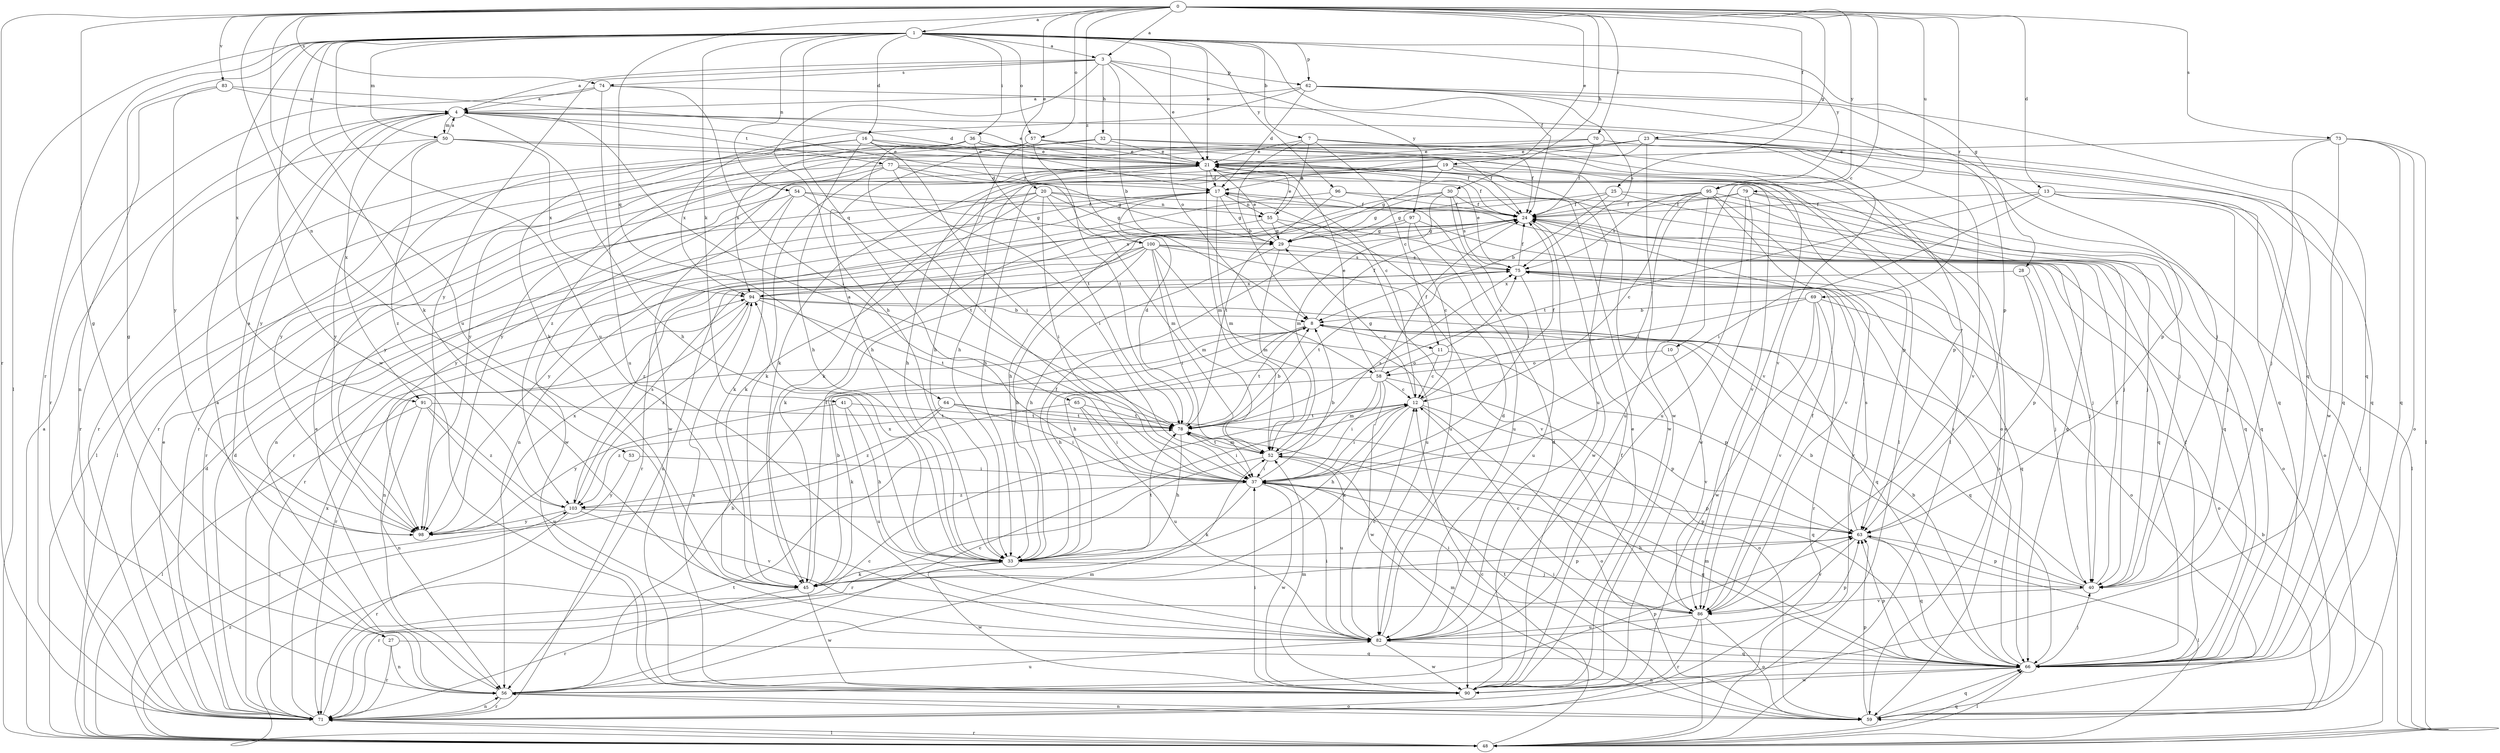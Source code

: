 strict digraph  {
0;
1;
3;
4;
7;
8;
10;
11;
12;
13;
16;
17;
19;
20;
21;
23;
24;
25;
27;
28;
29;
30;
32;
33;
36;
37;
40;
41;
45;
48;
50;
52;
53;
54;
55;
56;
57;
58;
59;
62;
63;
64;
65;
66;
69;
70;
71;
73;
74;
75;
77;
78;
79;
82;
83;
86;
90;
91;
94;
95;
96;
97;
98;
100;
103;
0 -> 1  [label=a];
0 -> 3  [label=a];
0 -> 10  [label=c];
0 -> 13  [label=d];
0 -> 19  [label=e];
0 -> 20  [label=e];
0 -> 23  [label=f];
0 -> 25  [label=g];
0 -> 27  [label=g];
0 -> 30  [label=h];
0 -> 53  [label=n];
0 -> 57  [label=o];
0 -> 64  [label=q];
0 -> 69  [label=r];
0 -> 70  [label=r];
0 -> 71  [label=r];
0 -> 73  [label=s];
0 -> 74  [label=s];
0 -> 79  [label=u];
0 -> 82  [label=u];
0 -> 83  [label=v];
0 -> 95  [label=y];
0 -> 100  [label=z];
1 -> 3  [label=a];
1 -> 7  [label=b];
1 -> 16  [label=d];
1 -> 21  [label=e];
1 -> 24  [label=f];
1 -> 27  [label=g];
1 -> 28  [label=g];
1 -> 36  [label=i];
1 -> 41  [label=k];
1 -> 45  [label=k];
1 -> 48  [label=l];
1 -> 50  [label=m];
1 -> 54  [label=n];
1 -> 57  [label=o];
1 -> 58  [label=o];
1 -> 62  [label=p];
1 -> 65  [label=q];
1 -> 71  [label=r];
1 -> 82  [label=u];
1 -> 90  [label=w];
1 -> 91  [label=x];
1 -> 95  [label=y];
1 -> 96  [label=y];
3 -> 4  [label=a];
3 -> 8  [label=b];
3 -> 21  [label=e];
3 -> 32  [label=h];
3 -> 33  [label=h];
3 -> 62  [label=p];
3 -> 74  [label=s];
3 -> 97  [label=y];
3 -> 98  [label=y];
4 -> 21  [label=e];
4 -> 33  [label=h];
4 -> 50  [label=m];
4 -> 77  [label=t];
4 -> 86  [label=v];
4 -> 91  [label=x];
4 -> 98  [label=y];
4 -> 100  [label=z];
7 -> 8  [label=b];
7 -> 11  [label=c];
7 -> 21  [label=e];
7 -> 24  [label=f];
7 -> 48  [label=l];
7 -> 55  [label=n];
8 -> 11  [label=c];
8 -> 24  [label=f];
8 -> 33  [label=h];
8 -> 66  [label=q];
8 -> 71  [label=r];
8 -> 78  [label=t];
10 -> 58  [label=o];
10 -> 86  [label=v];
11 -> 12  [label=c];
11 -> 58  [label=o];
11 -> 63  [label=p];
11 -> 75  [label=s];
12 -> 24  [label=f];
12 -> 29  [label=g];
12 -> 33  [label=h];
12 -> 37  [label=i];
12 -> 45  [label=k];
12 -> 59  [label=o];
12 -> 63  [label=p];
12 -> 78  [label=t];
13 -> 24  [label=f];
13 -> 37  [label=i];
13 -> 40  [label=j];
13 -> 48  [label=l];
13 -> 59  [label=o];
13 -> 78  [label=t];
16 -> 21  [label=e];
16 -> 24  [label=f];
16 -> 33  [label=h];
16 -> 37  [label=i];
16 -> 59  [label=o];
16 -> 94  [label=x];
16 -> 98  [label=y];
17 -> 24  [label=f];
17 -> 29  [label=g];
17 -> 52  [label=m];
17 -> 55  [label=n];
17 -> 71  [label=r];
19 -> 17  [label=d];
19 -> 29  [label=g];
19 -> 33  [label=h];
19 -> 40  [label=j];
19 -> 45  [label=k];
19 -> 82  [label=u];
19 -> 90  [label=w];
20 -> 29  [label=g];
20 -> 37  [label=i];
20 -> 45  [label=k];
20 -> 52  [label=m];
20 -> 55  [label=n];
20 -> 56  [label=n];
20 -> 66  [label=q];
20 -> 71  [label=r];
21 -> 17  [label=d];
21 -> 24  [label=f];
21 -> 33  [label=h];
21 -> 48  [label=l];
21 -> 52  [label=m];
21 -> 63  [label=p];
21 -> 86  [label=v];
21 -> 98  [label=y];
23 -> 21  [label=e];
23 -> 33  [label=h];
23 -> 45  [label=k];
23 -> 63  [label=p];
23 -> 66  [label=q];
23 -> 86  [label=v];
23 -> 90  [label=w];
23 -> 103  [label=z];
24 -> 29  [label=g];
24 -> 40  [label=j];
24 -> 90  [label=w];
24 -> 98  [label=y];
25 -> 8  [label=b];
25 -> 24  [label=f];
25 -> 29  [label=g];
25 -> 40  [label=j];
25 -> 66  [label=q];
27 -> 56  [label=n];
27 -> 66  [label=q];
27 -> 71  [label=r];
28 -> 40  [label=j];
28 -> 63  [label=p];
28 -> 94  [label=x];
29 -> 21  [label=e];
29 -> 33  [label=h];
29 -> 52  [label=m];
29 -> 75  [label=s];
30 -> 24  [label=f];
30 -> 29  [label=g];
30 -> 33  [label=h];
30 -> 37  [label=i];
30 -> 52  [label=m];
30 -> 75  [label=s];
32 -> 21  [label=e];
32 -> 24  [label=f];
32 -> 33  [label=h];
32 -> 48  [label=l];
32 -> 71  [label=r];
32 -> 98  [label=y];
33 -> 24  [label=f];
33 -> 40  [label=j];
33 -> 45  [label=k];
33 -> 71  [label=r];
33 -> 78  [label=t];
33 -> 90  [label=w];
33 -> 94  [label=x];
36 -> 21  [label=e];
36 -> 37  [label=i];
36 -> 59  [label=o];
36 -> 66  [label=q];
36 -> 71  [label=r];
36 -> 78  [label=t];
36 -> 94  [label=x];
37 -> 4  [label=a];
37 -> 8  [label=b];
37 -> 45  [label=k];
37 -> 63  [label=p];
37 -> 66  [label=q];
37 -> 90  [label=w];
37 -> 103  [label=z];
40 -> 8  [label=b];
40 -> 24  [label=f];
40 -> 63  [label=p];
40 -> 75  [label=s];
40 -> 86  [label=v];
41 -> 33  [label=h];
41 -> 78  [label=t];
41 -> 82  [label=u];
41 -> 98  [label=y];
45 -> 8  [label=b];
45 -> 24  [label=f];
45 -> 63  [label=p];
45 -> 71  [label=r];
45 -> 90  [label=w];
48 -> 4  [label=a];
48 -> 8  [label=b];
48 -> 12  [label=c];
48 -> 17  [label=d];
48 -> 66  [label=q];
48 -> 71  [label=r];
48 -> 78  [label=t];
48 -> 103  [label=z];
50 -> 4  [label=a];
50 -> 12  [label=c];
50 -> 21  [label=e];
50 -> 71  [label=r];
50 -> 94  [label=x];
50 -> 98  [label=y];
50 -> 103  [label=z];
52 -> 37  [label=i];
52 -> 71  [label=r];
52 -> 75  [label=s];
52 -> 78  [label=t];
52 -> 82  [label=u];
53 -> 37  [label=i];
53 -> 98  [label=y];
54 -> 24  [label=f];
54 -> 29  [label=g];
54 -> 45  [label=k];
54 -> 78  [label=t];
54 -> 90  [label=w];
54 -> 98  [label=y];
55 -> 21  [label=e];
55 -> 29  [label=g];
55 -> 45  [label=k];
55 -> 66  [label=q];
55 -> 82  [label=u];
56 -> 4  [label=a];
56 -> 8  [label=b];
56 -> 12  [label=c];
56 -> 21  [label=e];
56 -> 52  [label=m];
56 -> 59  [label=o];
56 -> 63  [label=p];
56 -> 71  [label=r];
56 -> 82  [label=u];
57 -> 21  [label=e];
57 -> 33  [label=h];
57 -> 71  [label=r];
57 -> 78  [label=t];
57 -> 86  [label=v];
58 -> 12  [label=c];
58 -> 21  [label=e];
58 -> 24  [label=f];
58 -> 37  [label=i];
58 -> 45  [label=k];
58 -> 52  [label=m];
58 -> 59  [label=o];
58 -> 90  [label=w];
59 -> 52  [label=m];
59 -> 56  [label=n];
59 -> 63  [label=p];
59 -> 66  [label=q];
59 -> 78  [label=t];
62 -> 4  [label=a];
62 -> 17  [label=d];
62 -> 40  [label=j];
62 -> 45  [label=k];
62 -> 63  [label=p];
62 -> 66  [label=q];
62 -> 75  [label=s];
63 -> 33  [label=h];
63 -> 48  [label=l];
63 -> 66  [label=q];
63 -> 75  [label=s];
63 -> 86  [label=v];
64 -> 37  [label=i];
64 -> 48  [label=l];
64 -> 66  [label=q];
64 -> 78  [label=t];
64 -> 103  [label=z];
65 -> 37  [label=i];
65 -> 78  [label=t];
65 -> 82  [label=u];
65 -> 103  [label=z];
66 -> 8  [label=b];
66 -> 24  [label=f];
66 -> 37  [label=i];
66 -> 40  [label=j];
66 -> 48  [label=l];
66 -> 52  [label=m];
66 -> 56  [label=n];
66 -> 63  [label=p];
66 -> 75  [label=s];
66 -> 90  [label=w];
69 -> 8  [label=b];
69 -> 33  [label=h];
69 -> 59  [label=o];
69 -> 71  [label=r];
69 -> 86  [label=v];
69 -> 90  [label=w];
70 -> 21  [label=e];
70 -> 24  [label=f];
70 -> 66  [label=q];
70 -> 98  [label=y];
71 -> 12  [label=c];
71 -> 17  [label=d];
71 -> 21  [label=e];
71 -> 48  [label=l];
71 -> 56  [label=n];
71 -> 94  [label=x];
73 -> 21  [label=e];
73 -> 40  [label=j];
73 -> 48  [label=l];
73 -> 59  [label=o];
73 -> 66  [label=q];
73 -> 90  [label=w];
74 -> 4  [label=a];
74 -> 37  [label=i];
74 -> 66  [label=q];
74 -> 71  [label=r];
74 -> 82  [label=u];
75 -> 21  [label=e];
75 -> 24  [label=f];
75 -> 59  [label=o];
75 -> 66  [label=q];
75 -> 78  [label=t];
75 -> 82  [label=u];
75 -> 94  [label=x];
77 -> 17  [label=d];
77 -> 29  [label=g];
77 -> 37  [label=i];
77 -> 45  [label=k];
77 -> 48  [label=l];
77 -> 63  [label=p];
77 -> 90  [label=w];
78 -> 8  [label=b];
78 -> 17  [label=d];
78 -> 33  [label=h];
78 -> 37  [label=i];
78 -> 52  [label=m];
79 -> 24  [label=f];
79 -> 48  [label=l];
79 -> 66  [label=q];
79 -> 82  [label=u];
79 -> 90  [label=w];
79 -> 94  [label=x];
82 -> 12  [label=c];
82 -> 17  [label=d];
82 -> 37  [label=i];
82 -> 63  [label=p];
82 -> 66  [label=q];
82 -> 90  [label=w];
83 -> 4  [label=a];
83 -> 17  [label=d];
83 -> 56  [label=n];
83 -> 98  [label=y];
86 -> 12  [label=c];
86 -> 24  [label=f];
86 -> 37  [label=i];
86 -> 48  [label=l];
86 -> 59  [label=o];
86 -> 71  [label=r];
86 -> 82  [label=u];
90 -> 17  [label=d];
90 -> 21  [label=e];
90 -> 24  [label=f];
90 -> 37  [label=i];
90 -> 52  [label=m];
90 -> 94  [label=x];
91 -> 48  [label=l];
91 -> 56  [label=n];
91 -> 78  [label=t];
91 -> 82  [label=u];
91 -> 103  [label=z];
94 -> 8  [label=b];
94 -> 56  [label=n];
94 -> 66  [label=q];
94 -> 78  [label=t];
94 -> 103  [label=z];
95 -> 12  [label=c];
95 -> 24  [label=f];
95 -> 37  [label=i];
95 -> 40  [label=j];
95 -> 71  [label=r];
95 -> 75  [label=s];
95 -> 82  [label=u];
95 -> 86  [label=v];
96 -> 24  [label=f];
96 -> 56  [label=n];
96 -> 66  [label=q];
96 -> 78  [label=t];
97 -> 12  [label=c];
97 -> 29  [label=g];
97 -> 59  [label=o];
97 -> 71  [label=r];
97 -> 82  [label=u];
98 -> 4  [label=a];
98 -> 94  [label=x];
100 -> 33  [label=h];
100 -> 37  [label=i];
100 -> 40  [label=j];
100 -> 52  [label=m];
100 -> 56  [label=n];
100 -> 71  [label=r];
100 -> 75  [label=s];
100 -> 82  [label=u];
100 -> 86  [label=v];
100 -> 103  [label=z];
103 -> 63  [label=p];
103 -> 71  [label=r];
103 -> 75  [label=s];
103 -> 86  [label=v];
103 -> 98  [label=y];
}

